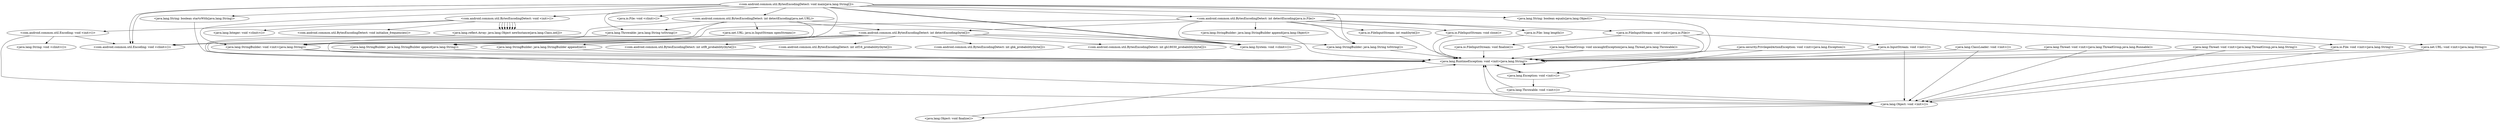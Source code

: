 digraph CallGraph {
"<com.android.common.util.BytesEncodingDetect: void main(java.lang.String[])>" -> "<com.android.common.util.Encoding: void <clinit>()>";
"<com.android.common.util.BytesEncodingDetect: void main(java.lang.String[])>" -> "<java.io.File: void <init>(java.lang.String)>";
"<com.android.common.util.BytesEncodingDetect: void main(java.lang.String[])>" -> "<java.lang.StringBuilder: void <init>(java.lang.String)>";
"<com.android.common.util.BytesEncodingDetect: void main(java.lang.String[])>" -> "<java.net.URL: void <init>(java.lang.String)>";
"<com.android.common.util.BytesEncodingDetect: void main(java.lang.String[])>" -> "<com.android.common.util.BytesEncodingDetect: void <init>()>";
"<com.android.common.util.BytesEncodingDetect: void main(java.lang.String[])>" -> "<java.io.File: void <clinit>()>";
"<com.android.common.util.BytesEncodingDetect: void main(java.lang.String[])>" -> "<java.lang.System: void <clinit>()>";
"<com.android.common.util.BytesEncodingDetect: void main(java.lang.String[])>" -> "<com.android.common.util.Encoding: void <clinit>()>";
"<com.android.common.util.BytesEncodingDetect: void main(java.lang.String[])>" -> "<java.lang.System: void <clinit>()>";
"<java.lang.ThreadGroup: void uncaughtException(java.lang.Thread,java.lang.Throwable)>" -> "<java.lang.RuntimeException: void <init>(java.lang.String)>";
"<java.lang.ClassLoader: void <init>()>" -> "<java.lang.Object: void <init>()>";
"<java.lang.ClassLoader: void <init>()>" -> "<java.lang.RuntimeException: void <init>(java.lang.String)>";
"<java.security.PrivilegedActionException: void <init>(java.lang.Exception)>" -> "<java.lang.Exception: void <init>()>";
"<java.security.PrivilegedActionException: void <init>(java.lang.Exception)>" -> "<java.lang.RuntimeException: void <init>(java.lang.String)>";
"<java.lang.Thread: void <init>(java.lang.ThreadGroup,java.lang.Runnable)>" -> "<java.lang.Object: void <init>()>";
"<java.lang.Thread: void <init>(java.lang.ThreadGroup,java.lang.Runnable)>" -> "<java.lang.RuntimeException: void <init>(java.lang.String)>";
"<java.lang.Thread: void <init>(java.lang.ThreadGroup,java.lang.String)>" -> "<java.lang.Object: void <init>()>";
"<java.lang.Thread: void <init>(java.lang.ThreadGroup,java.lang.String)>" -> "<java.lang.RuntimeException: void <init>(java.lang.String)>";
"<java.io.File: void <init>(java.lang.String)>" -> "<java.lang.Object: void <init>()>";
"<java.io.File: void <init>(java.lang.String)>" -> "<java.lang.RuntimeException: void <init>(java.lang.String)>";
"<java.lang.StringBuilder: void <init>(java.lang.String)>" -> "<java.lang.Object: void <init>()>";
"<java.lang.StringBuilder: void <init>(java.lang.String)>" -> "<java.lang.RuntimeException: void <init>(java.lang.String)>";
"<java.net.URL: void <init>(java.lang.String)>" -> "<java.lang.Object: void <init>()>";
"<java.net.URL: void <init>(java.lang.String)>" -> "<java.lang.RuntimeException: void <init>(java.lang.String)>";
"<com.android.common.util.BytesEncodingDetect: void <init>()>" -> "<java.lang.Integer: void <clinit>()>";
"<com.android.common.util.BytesEncodingDetect: void <init>()>" -> "<java.lang.reflect.Array: java.lang.Object newInstance(java.lang.Class,int[])>";
"<com.android.common.util.BytesEncodingDetect: void <init>()>" -> "<java.lang.reflect.Array: java.lang.Object newInstance(java.lang.Class,int[])>";
"<com.android.common.util.BytesEncodingDetect: void <init>()>" -> "<java.lang.reflect.Array: java.lang.Object newInstance(java.lang.Class,int[])>";
"<com.android.common.util.BytesEncodingDetect: void <init>()>" -> "<java.lang.reflect.Array: java.lang.Object newInstance(java.lang.Class,int[])>";
"<com.android.common.util.BytesEncodingDetect: void <init>()>" -> "<java.lang.reflect.Array: java.lang.Object newInstance(java.lang.Class,int[])>";
"<com.android.common.util.BytesEncodingDetect: void <init>()>" -> "<java.lang.reflect.Array: java.lang.Object newInstance(java.lang.Class,int[])>";
"<com.android.common.util.BytesEncodingDetect: void <init>()>" -> "<java.lang.reflect.Array: java.lang.Object newInstance(java.lang.Class,int[])>";
"<com.android.common.util.BytesEncodingDetect: void <init>()>" -> "<com.android.common.util.Encoding: void <init>()>";
"<java.lang.RuntimeException: void <init>(java.lang.String)>" -> "<java.lang.Exception: void <init>()>";
"<java.lang.RuntimeException: void <init>(java.lang.String)>" -> "<java.lang.RuntimeException: void <init>(java.lang.String)>";
"<java.lang.Object: void <init>()>" -> "<java.lang.Object: void finalize()>";
"<java.lang.Object: void <init>()>" -> "<java.lang.RuntimeException: void <init>(java.lang.String)>";
"<java.lang.Exception: void <init>()>" -> "<java.lang.Throwable: void <init>()>";
"<java.lang.Exception: void <init>()>" -> "<java.lang.RuntimeException: void <init>(java.lang.String)>";
"<java.lang.reflect.Array: java.lang.Object newInstance(java.lang.Class,int[])>" -> "<java.lang.RuntimeException: void <init>(java.lang.String)>";
"<com.android.common.util.Encoding: void <init>()>" -> "<com.android.common.util.Encoding: void <clinit>()>";
"<com.android.common.util.Encoding: void <init>()>" -> "<java.lang.Object: void <init>()>";
"<com.android.common.util.Encoding: void <init>()>" -> "<java.lang.String: void <clinit>()>";
"<java.lang.Object: void finalize()>" -> "<java.lang.RuntimeException: void <init>(java.lang.String)>";
"<java.lang.Throwable: void <init>()>" -> "<java.lang.Object: void <init>()>";
"<java.lang.Throwable: void <init>()>" -> "<java.lang.RuntimeException: void <init>(java.lang.String)>";
"<com.android.common.util.BytesEncodingDetect: void main(java.lang.String[])>" -> "<java.lang.StringBuilder: java.lang.StringBuilder append(java.lang.String)>";
"<com.android.common.util.BytesEncodingDetect: void main(java.lang.String[])>" -> "<java.lang.StringBuilder: java.lang.String toString()>";
"<java.lang.StringBuilder: java.lang.StringBuilder append(java.lang.String)>" -> "<java.lang.RuntimeException: void <init>(java.lang.String)>";
"<java.lang.StringBuilder: java.lang.String toString()>" -> "<java.lang.RuntimeException: void <init>(java.lang.String)>";
"<com.android.common.util.BytesEncodingDetect: void main(java.lang.String[])>" -> "<java.lang.Throwable: java.lang.String toString()>";
"<java.lang.Throwable: java.lang.String toString()>" -> "<java.lang.RuntimeException: void <init>(java.lang.String)>";
"<com.android.common.util.BytesEncodingDetect: void main(java.lang.String[])>" -> "<java.lang.String: boolean startsWith(java.lang.String)>";
"<com.android.common.util.BytesEncodingDetect: void main(java.lang.String[])>" -> "<java.lang.String: boolean equals(java.lang.Object)>";
"<java.lang.String: boolean startsWith(java.lang.String)>" -> "<java.lang.RuntimeException: void <init>(java.lang.String)>";
"<java.lang.String: boolean equals(java.lang.Object)>" -> "<java.lang.RuntimeException: void <init>(java.lang.String)>";
"<com.android.common.util.BytesEncodingDetect: void main(java.lang.String[])>" -> "<com.android.common.util.BytesEncodingDetect: int detectEncoding(java.net.URL)>";
"<com.android.common.util.BytesEncodingDetect: void main(java.lang.String[])>" -> "<com.android.common.util.BytesEncodingDetect: int detectEncoding(java.io.File)>";
"<com.android.common.util.BytesEncodingDetect: int detectEncoding(java.net.URL)>" -> "<com.android.common.util.Encoding: void <clinit>()>";
"<com.android.common.util.BytesEncodingDetect: int detectEncoding(java.net.URL)>" -> "<java.lang.StringBuilder: void <init>(java.lang.String)>";
"<com.android.common.util.BytesEncodingDetect: int detectEncoding(java.net.URL)>" -> "<java.lang.System: void <clinit>()>";
"<com.android.common.util.BytesEncodingDetect: int detectEncoding(java.io.File)>" -> "<java.lang.System: void <clinit>()>";
"<com.android.common.util.BytesEncodingDetect: int detectEncoding(java.io.File)>" -> "<java.lang.StringBuilder: void <init>(java.lang.String)>";
"<com.android.common.util.BytesEncodingDetect: int detectEncoding(java.io.File)>" -> "<java.io.FileInputStream: void <init>(java.io.File)>";
"<java.io.FileInputStream: void <init>(java.io.File)>" -> "<java.io.FileInputStream: void finalize()>";
"<java.io.FileInputStream: void <init>(java.io.File)>" -> "<java.lang.RuntimeException: void <init>(java.lang.String)>";
"<java.io.FileInputStream: void <init>(java.io.File)>" -> "<java.io.InputStream: void <init>()>";
"<java.io.FileInputStream: void finalize()>" -> "<java.lang.RuntimeException: void <init>(java.lang.String)>";
"<java.io.InputStream: void <init>()>" -> "<java.lang.Object: void <init>()>";
"<java.io.InputStream: void <init>()>" -> "<java.lang.RuntimeException: void <init>(java.lang.String)>";
"<com.android.common.util.BytesEncodingDetect: int detectEncoding(java.io.File)>" -> "<java.lang.StringBuilder: java.lang.StringBuilder append(java.lang.Object)>";
"<com.android.common.util.BytesEncodingDetect: int detectEncoding(java.io.File)>" -> "<java.lang.StringBuilder: java.lang.String toString()>";
"<java.lang.StringBuilder: java.lang.StringBuilder append(java.lang.Object)>" -> "<java.lang.RuntimeException: void <init>(java.lang.String)>";
"<com.android.common.util.BytesEncodingDetect: int detectEncoding(java.io.File)>" -> "<java.io.FileInputStream: int read(byte[])>";
"<com.android.common.util.BytesEncodingDetect: int detectEncoding(java.io.File)>" -> "<java.io.FileInputStream: void close()>";
"<java.io.FileInputStream: int read(byte[])>" -> "<java.lang.RuntimeException: void <init>(java.lang.String)>";
"<java.io.FileInputStream: void close()>" -> "<java.lang.RuntimeException: void <init>(java.lang.String)>";
"<com.android.common.util.BytesEncodingDetect: int detectEncoding(java.io.File)>" -> "<java.io.File: long length()>";
"<java.io.File: long length()>" -> "<java.lang.RuntimeException: void <init>(java.lang.String)>";
"<com.android.common.util.BytesEncodingDetect: int detectEncoding(java.io.File)>" -> "<com.android.common.util.BytesEncodingDetect: int detectEncoding(byte[])>";
"<com.android.common.util.BytesEncodingDetect: int detectEncoding(byte[])>" -> "<com.android.common.util.Encoding: void <clinit>()>";
"<com.android.common.util.BytesEncodingDetect: int detectEncoding(byte[])>" -> "<java.lang.StringBuilder: void <init>(java.lang.String)>";
"<com.android.common.util.BytesEncodingDetect: int detectEncoding(byte[])>" -> "<java.lang.System: void <clinit>()>";
"<com.android.common.util.BytesEncodingDetect: int detectEncoding(byte[])>" -> "<java.lang.StringBuilder: java.lang.StringBuilder append(java.lang.String)>";
"<com.android.common.util.BytesEncodingDetect: int detectEncoding(byte[])>" -> "<java.lang.StringBuilder: java.lang.StringBuilder append(java.lang.String)>";
"<com.android.common.util.BytesEncodingDetect: int detectEncoding(byte[])>" -> "<java.lang.StringBuilder: java.lang.StringBuilder append(int)>";
"<com.android.common.util.BytesEncodingDetect: int detectEncoding(byte[])>" -> "<java.lang.StringBuilder: java.lang.String toString()>";
"<java.lang.StringBuilder: java.lang.StringBuilder append(int)>" -> "<java.lang.RuntimeException: void <init>(java.lang.String)>";
"<com.android.common.util.BytesEncodingDetect: int detectEncoding(byte[])>" -> "<com.android.common.util.BytesEncodingDetect: int utf8_probability(byte[])>";
"<com.android.common.util.BytesEncodingDetect: int detectEncoding(byte[])>" -> "<com.android.common.util.BytesEncodingDetect: int utf16_probability(byte[])>";
"<com.android.common.util.BytesEncodingDetect: int detectEncoding(byte[])>" -> "<com.android.common.util.BytesEncodingDetect: int gbk_probability(byte[])>";
"<com.android.common.util.BytesEncodingDetect: int detectEncoding(byte[])>" -> "<com.android.common.util.BytesEncodingDetect: int gb18030_probability(byte[])>";
"<com.android.common.util.BytesEncodingDetect: int detectEncoding(java.net.URL)>" -> "<java.lang.StringBuilder: java.lang.StringBuilder append(java.lang.String)>";
"<com.android.common.util.BytesEncodingDetect: int detectEncoding(java.net.URL)>" -> "<java.lang.Throwable: java.lang.String toString()>";
"<com.android.common.util.BytesEncodingDetect: int detectEncoding(java.net.URL)>" -> "<java.net.URL: java.io.InputStream openStream()>";
"<java.net.URL: java.io.InputStream openStream()>" -> "<java.lang.RuntimeException: void <init>(java.lang.String)>";
"<com.android.common.util.BytesEncodingDetect: int detectEncoding(java.net.URL)>" -> "<com.android.common.util.BytesEncodingDetect: int detectEncoding(byte[])>";
"<com.android.common.util.BytesEncodingDetect: void <init>()>" -> "<com.android.common.util.BytesEncodingDetect: void initialize_frequencies()>";
}
